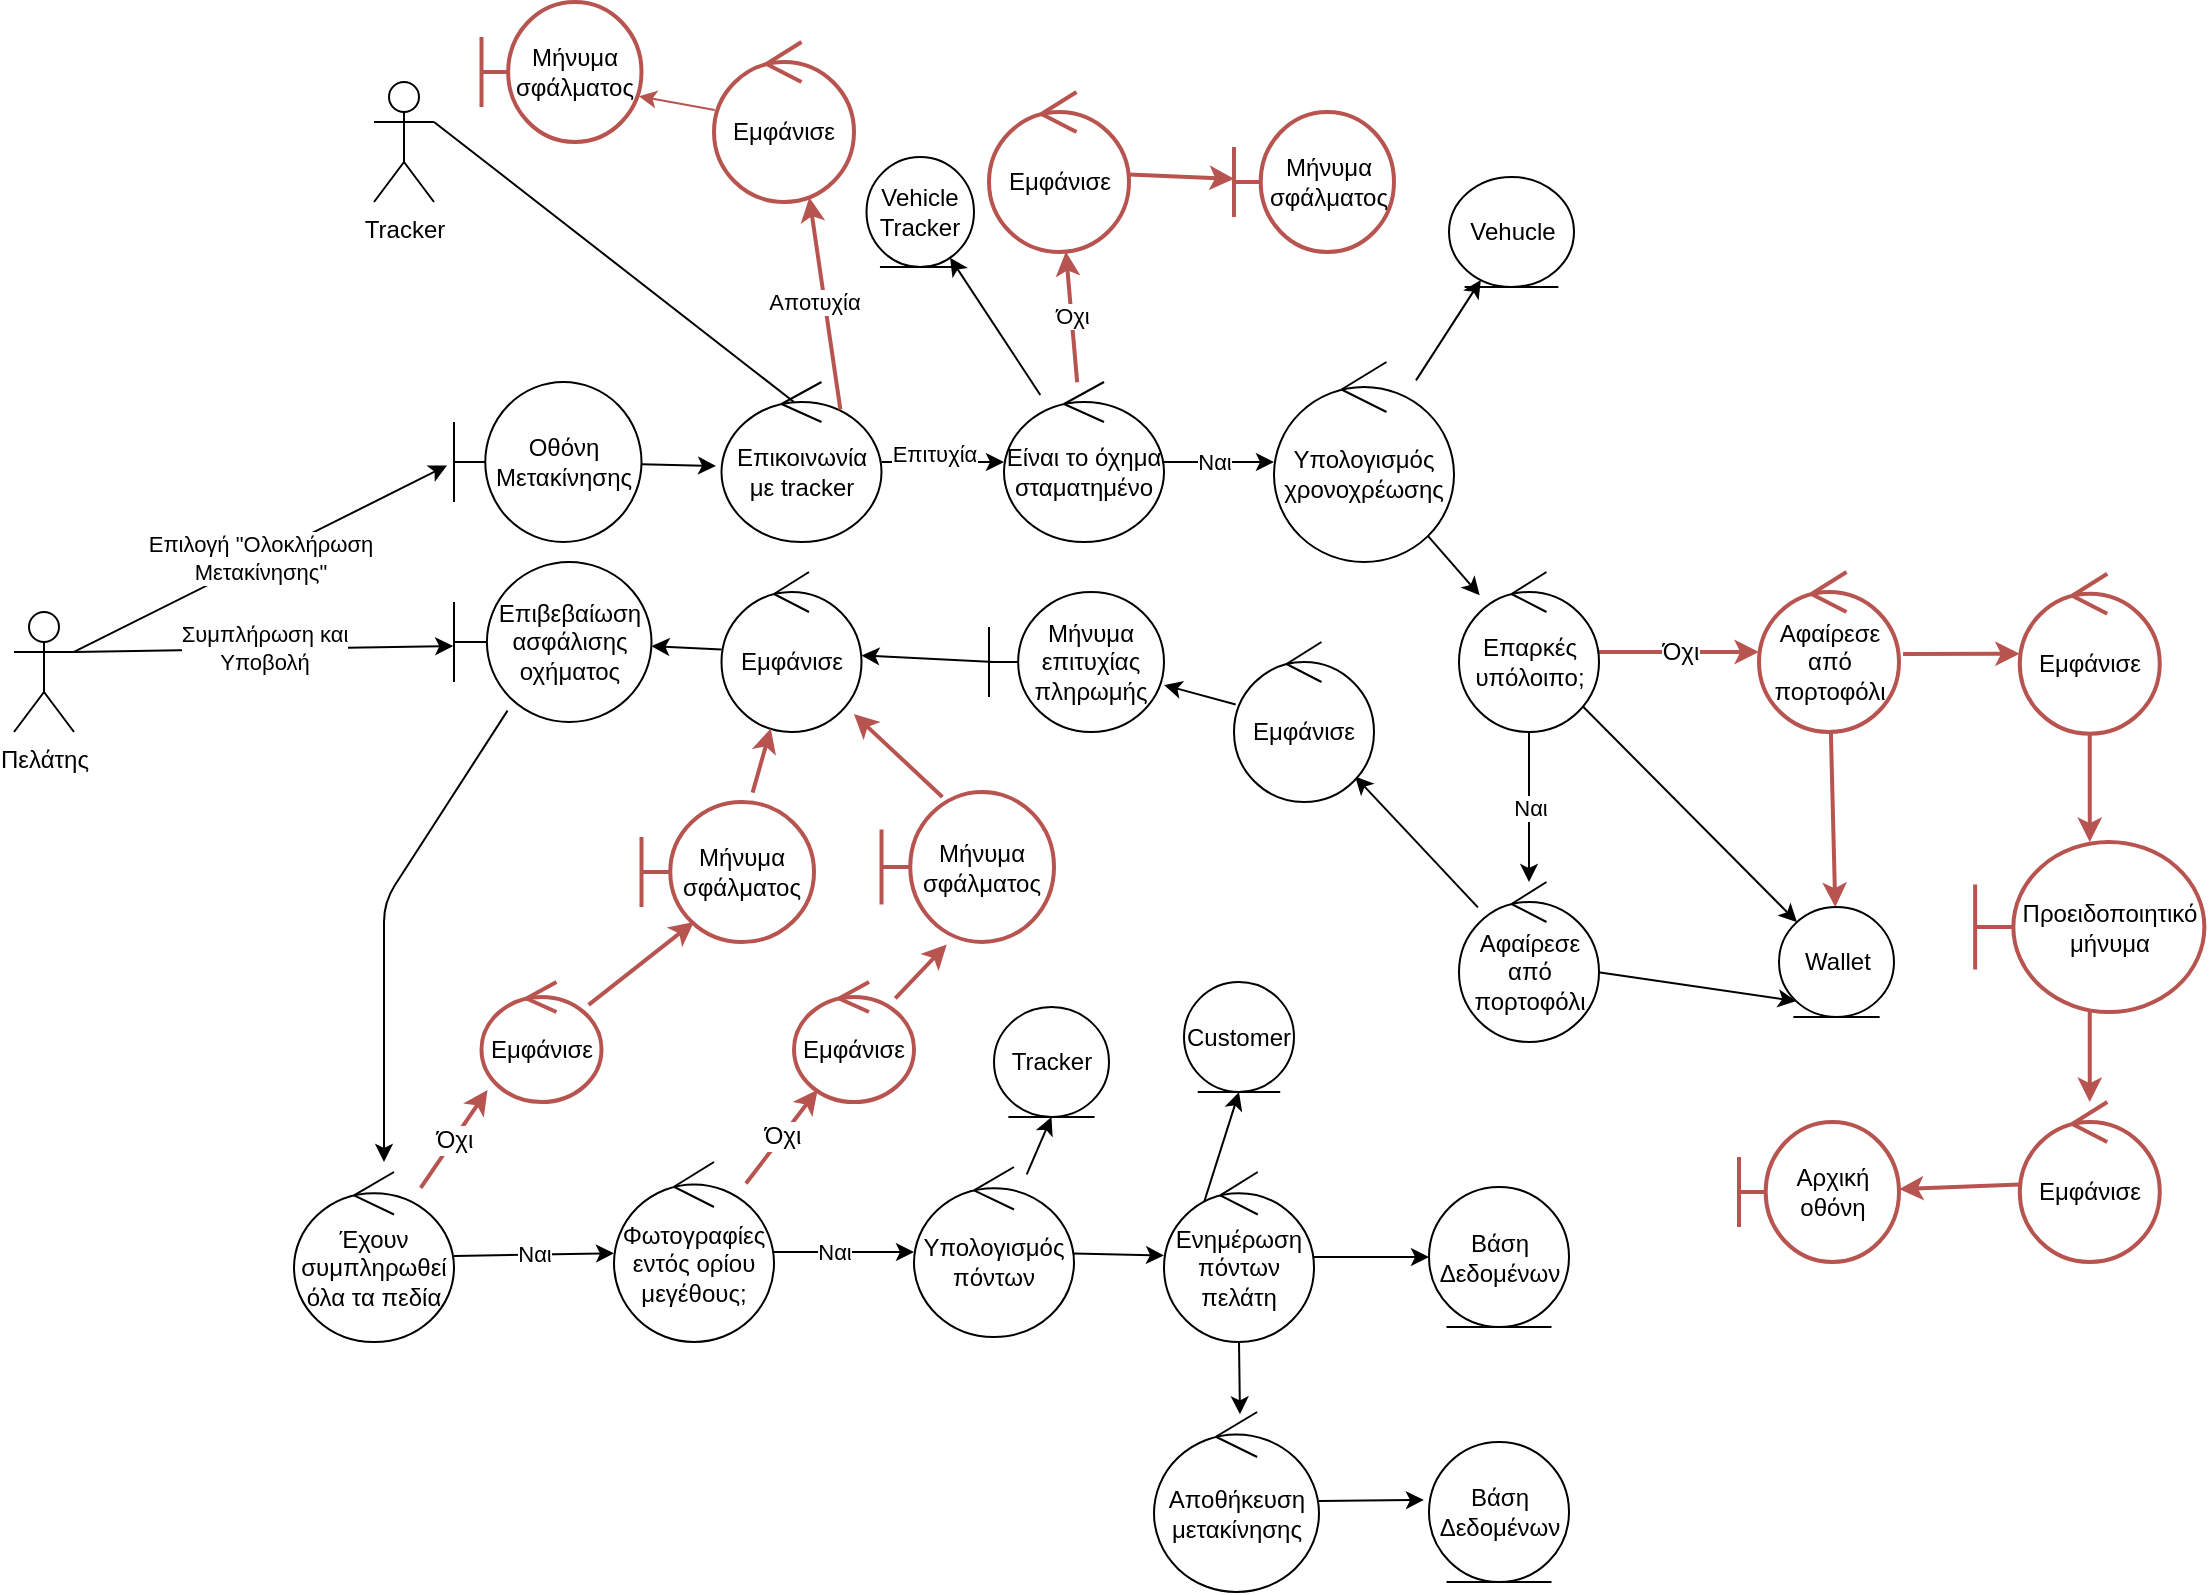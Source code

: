 <mxfile>
    <diagram id="zwPRGnRJBlrswf_2xyk5" name="Page-1">
        <mxGraphModel dx="1515" dy="394" grid="1" gridSize="10" guides="1" tooltips="1" connect="1" arrows="1" fold="1" page="1" pageScale="1" pageWidth="850" pageHeight="1100" math="0" shadow="0">
            <root>
                <mxCell id="0"/>
                <mxCell id="1" parent="0"/>
                <mxCell id="5" value="Επιλογή &quot;Ολοκλήρωση&lt;br&gt;Μετακίνησης&quot;" style="edgeStyle=none;html=1;entryX=-0.037;entryY=0.522;entryDx=0;entryDy=0;entryPerimeter=0;exitX=1;exitY=0.333;exitDx=0;exitDy=0;exitPerimeter=0;" parent="1" source="2" target="3" edge="1">
                    <mxGeometry relative="1" as="geometry"/>
                </mxCell>
                <mxCell id="55" value="Συμπλήρωση και&lt;br&gt;Υποβολή" style="edgeStyle=none;html=1;exitX=1;exitY=0.333;exitDx=0;exitDy=0;exitPerimeter=0;entryX=-0.004;entryY=0.525;entryDx=0;entryDy=0;entryPerimeter=0;endArrow=classic;endFill=1;" parent="1" source="2" target="51" edge="1">
                    <mxGeometry relative="1" as="geometry"/>
                </mxCell>
                <mxCell id="2" value="Πελάτης" style="shape=umlActor;verticalLabelPosition=bottom;verticalAlign=top;html=1;" parent="1" vertex="1">
                    <mxGeometry x="-110" y="315" width="30" height="60" as="geometry"/>
                </mxCell>
                <mxCell id="10" style="edgeStyle=none;html=1;entryX=-0.034;entryY=0.525;entryDx=0;entryDy=0;entryPerimeter=0;endArrow=classic;endFill=1;" parent="1" source="3" target="6" edge="1">
                    <mxGeometry relative="1" as="geometry"/>
                </mxCell>
                <mxCell id="3" value="Οθόνη Μετακίνησης" style="shape=umlBoundary;whiteSpace=wrap;html=1;" parent="1" vertex="1">
                    <mxGeometry x="110" y="200" width="93.75" height="80" as="geometry"/>
                </mxCell>
                <mxCell id="12" value="" style="edgeStyle=none;html=1;endArrow=classic;endFill=1;" parent="1" source="6" target="11" edge="1">
                    <mxGeometry relative="1" as="geometry">
                        <Array as="points">
                            <mxPoint x="360" y="240"/>
                        </Array>
                    </mxGeometry>
                </mxCell>
                <mxCell id="112" value="Επιτυχία" style="edgeLabel;html=1;align=center;verticalAlign=middle;resizable=0;points=[];" parent="12" vertex="1" connectable="0">
                    <mxGeometry x="-0.168" y="4" relative="1" as="geometry">
                        <mxPoint as="offset"/>
                    </mxGeometry>
                </mxCell>
                <mxCell id="6" value="Επικοινωνία με tracker" style="ellipse;shape=umlControl;whiteSpace=wrap;html=1;" parent="1" vertex="1">
                    <mxGeometry x="243.75" y="200" width="80" height="80" as="geometry"/>
                </mxCell>
                <mxCell id="93" style="edgeStyle=none;html=1;entryX=0.453;entryY=0.125;entryDx=0;entryDy=0;entryPerimeter=0;endArrow=none;endFill=0;exitX=1;exitY=0.333;exitDx=0;exitDy=0;exitPerimeter=0;" parent="1" source="7" target="6" edge="1">
                    <mxGeometry relative="1" as="geometry"/>
                </mxCell>
                <mxCell id="7" value="Tracker" style="shape=umlActor;verticalLabelPosition=bottom;verticalAlign=top;html=1;" parent="1" vertex="1">
                    <mxGeometry x="70" y="50" width="30" height="60" as="geometry"/>
                </mxCell>
                <mxCell id="14" value="" style="edgeStyle=none;html=1;endArrow=classic;endFill=1;" parent="1" source="11" target="13" edge="1">
                    <mxGeometry relative="1" as="geometry"/>
                </mxCell>
                <mxCell id="16" value="Όχι" style="edgeStyle=none;html=1;endArrow=classic;endFill=1;fillColor=#f8cecc;strokeColor=#b85450;strokeWidth=2;" parent="1" source="11" target="15" edge="1">
                    <mxGeometry relative="1" as="geometry"/>
                </mxCell>
                <mxCell id="21" value="" style="edgeStyle=none;html=1;endArrow=classic;endFill=1;" parent="1" source="11" target="20" edge="1">
                    <mxGeometry relative="1" as="geometry"/>
                </mxCell>
                <mxCell id="103" value="Ναι" style="edgeLabel;html=1;align=center;verticalAlign=middle;resizable=0;points=[];" parent="21" vertex="1" connectable="0">
                    <mxGeometry x="0.4" y="2" relative="1" as="geometry">
                        <mxPoint x="-14" y="2" as="offset"/>
                    </mxGeometry>
                </mxCell>
                <mxCell id="11" value="Είναι το όχημα σταματημένο" style="ellipse;shape=umlControl;whiteSpace=wrap;html=1;" parent="1" vertex="1">
                    <mxGeometry x="385" y="200" width="80" height="80" as="geometry"/>
                </mxCell>
                <mxCell id="13" value="Vehicle&lt;br&gt;Tracker" style="ellipse;shape=umlEntity;whiteSpace=wrap;html=1;direction=east;" parent="1" vertex="1">
                    <mxGeometry x="316.25" y="87.5" width="53.75" height="55" as="geometry"/>
                </mxCell>
                <mxCell id="18" value="" style="edgeStyle=none;html=1;endArrow=classic;endFill=1;fontSize=12;fillColor=none;strokeColor=#b85450;strokeWidth=2;" parent="1" source="15" target="17" edge="1">
                    <mxGeometry relative="1" as="geometry"/>
                </mxCell>
                <mxCell id="15" value="Εμφάνισε" style="ellipse;shape=umlControl;whiteSpace=wrap;html=1;fillColor=none;strokeColor=#b85450;strokeWidth=2;" parent="1" vertex="1">
                    <mxGeometry x="377.5" y="55" width="70" height="80" as="geometry"/>
                </mxCell>
                <mxCell id="17" value="Μήνυμα σφάλματος" style="shape=umlBoundary;whiteSpace=wrap;html=1;fillColor=none;strokeColor=#b85450;strokeWidth=2;" parent="1" vertex="1">
                    <mxGeometry x="500" y="65" width="80" height="70" as="geometry"/>
                </mxCell>
                <mxCell id="23" value="" style="edgeStyle=none;html=1;endArrow=classic;endFill=1;" parent="1" source="20" target="22" edge="1">
                    <mxGeometry relative="1" as="geometry"/>
                </mxCell>
                <mxCell id="25" value="" style="edgeStyle=none;html=1;endArrow=classic;endFill=1;" parent="1" source="20" target="24" edge="1">
                    <mxGeometry relative="1" as="geometry"/>
                </mxCell>
                <mxCell id="20" value="Υπολογισμός χρονοχρέωσης" style="ellipse;shape=umlControl;whiteSpace=wrap;html=1;" parent="1" vertex="1">
                    <mxGeometry x="520" y="190" width="90" height="100" as="geometry"/>
                </mxCell>
                <mxCell id="22" value="Vehucle" style="ellipse;shape=umlEntity;whiteSpace=wrap;html=1;direction=east;" parent="1" vertex="1">
                    <mxGeometry x="607.5" y="97.5" width="62.5" height="55" as="geometry"/>
                </mxCell>
                <mxCell id="27" value="Ναι" style="edgeStyle=none;html=1;endArrow=classic;endFill=1;" parent="1" source="24" target="26" edge="1">
                    <mxGeometry relative="1" as="geometry"/>
                </mxCell>
                <mxCell id="29" value="Όχι" style="edgeStyle=none;html=1;endArrow=classic;endFill=1;fontSize=12;fillColor=none;strokeColor=#b85450;strokeWidth=2;" parent="1" source="24" target="28" edge="1">
                    <mxGeometry relative="1" as="geometry"/>
                </mxCell>
                <mxCell id="34" value="" style="edgeStyle=none;html=1;endArrow=classic;endFill=1;" parent="1" source="24" target="33" edge="1">
                    <mxGeometry relative="1" as="geometry"/>
                </mxCell>
                <mxCell id="24" value="Επαρκές υπόλοιπο;" style="ellipse;shape=umlControl;whiteSpace=wrap;html=1;" parent="1" vertex="1">
                    <mxGeometry x="612.5" y="295" width="70" height="80" as="geometry"/>
                </mxCell>
                <mxCell id="36" style="edgeStyle=none;html=1;entryX=0;entryY=1;entryDx=0;entryDy=0;endArrow=classic;endFill=1;" parent="1" source="26" target="33" edge="1">
                    <mxGeometry relative="1" as="geometry"/>
                </mxCell>
                <mxCell id="46" value="" style="edgeStyle=none;html=1;endArrow=classic;endFill=1;" parent="1" source="26" target="45" edge="1">
                    <mxGeometry relative="1" as="geometry"/>
                </mxCell>
                <mxCell id="26" value="Αφαίρεσε από πορτοφόλι" style="ellipse;shape=umlControl;whiteSpace=wrap;html=1;" parent="1" vertex="1">
                    <mxGeometry x="612.5" y="450" width="70" height="80" as="geometry"/>
                </mxCell>
                <mxCell id="35" style="edgeStyle=none;html=1;endArrow=classic;endFill=1;fontSize=12;fillColor=none;strokeColor=#b85450;strokeWidth=2;" parent="1" source="28" target="33" edge="1">
                    <mxGeometry relative="1" as="geometry"/>
                </mxCell>
                <mxCell id="38" value="" style="edgeStyle=none;html=1;endArrow=classic;endFill=1;fontSize=12;fillColor=none;strokeColor=#b85450;strokeWidth=2;exitX=1.029;exitY=0.513;exitDx=0;exitDy=0;exitPerimeter=0;" parent="1" source="28" target="37" edge="1">
                    <mxGeometry relative="1" as="geometry">
                        <mxPoint x="840.005" y="375.002" as="sourcePoint"/>
                    </mxGeometry>
                </mxCell>
                <mxCell id="28" value="Αφαίρεσε από πορτοφόλι" style="ellipse;shape=umlControl;whiteSpace=wrap;html=1;fillColor=none;strokeColor=#b85450;strokeWidth=2;" parent="1" vertex="1">
                    <mxGeometry x="762.5" y="295" width="70" height="80" as="geometry"/>
                </mxCell>
                <mxCell id="33" value="Wallet" style="ellipse;shape=umlEntity;whiteSpace=wrap;html=1;direction=east;" parent="1" vertex="1">
                    <mxGeometry x="772.5" y="462.5" width="57.5" height="55" as="geometry"/>
                </mxCell>
                <mxCell id="40" value="" style="edgeStyle=none;html=1;endArrow=classic;endFill=1;fontSize=12;fillColor=none;strokeColor=#b85450;strokeWidth=2;" parent="1" source="37" target="39" edge="1">
                    <mxGeometry relative="1" as="geometry"/>
                </mxCell>
                <mxCell id="37" value="Εμφάνισε" style="ellipse;shape=umlControl;whiteSpace=wrap;html=1;fillColor=none;strokeColor=#b85450;strokeWidth=2;" parent="1" vertex="1">
                    <mxGeometry x="892.88" y="295.88" width="70" height="80" as="geometry"/>
                </mxCell>
                <mxCell id="42" value="" style="edgeStyle=none;html=1;endArrow=classic;endFill=1;fontSize=12;fillColor=none;strokeColor=#b85450;strokeWidth=2;" parent="1" source="39" target="41" edge="1">
                    <mxGeometry relative="1" as="geometry"/>
                </mxCell>
                <mxCell id="39" value="Προειδοποιητικό μήνυμα" style="shape=umlBoundary;whiteSpace=wrap;html=1;fillColor=none;strokeColor=#b85450;strokeWidth=2;" parent="1" vertex="1">
                    <mxGeometry x="870.57" y="430" width="114.62" height="85" as="geometry"/>
                </mxCell>
                <mxCell id="44" value="" style="edgeStyle=none;html=1;endArrow=classic;endFill=1;fontSize=12;fillColor=none;strokeColor=#b85450;strokeWidth=2;" parent="1" source="41" target="43" edge="1">
                    <mxGeometry relative="1" as="geometry"/>
                </mxCell>
                <mxCell id="41" value="Εμφάνισε" style="ellipse;shape=umlControl;whiteSpace=wrap;html=1;fillColor=none;strokeColor=#b85450;strokeWidth=2;" parent="1" vertex="1">
                    <mxGeometry x="892.88" y="560" width="70" height="80" as="geometry"/>
                </mxCell>
                <mxCell id="43" value="Αρχική οθόνη" style="shape=umlBoundary;whiteSpace=wrap;html=1;fillColor=none;strokeColor=#b85450;strokeWidth=2;" parent="1" vertex="1">
                    <mxGeometry x="752.5" y="570" width="80" height="70" as="geometry"/>
                </mxCell>
                <mxCell id="91" value="" style="edgeStyle=none;html=1;strokeWidth=1;endArrow=classic;endFill=1;" parent="1" source="45" target="47" edge="1">
                    <mxGeometry relative="1" as="geometry">
                        <Array as="points"/>
                    </mxGeometry>
                </mxCell>
                <mxCell id="45" value="Εμφάνισε" style="ellipse;shape=umlControl;whiteSpace=wrap;html=1;" parent="1" vertex="1">
                    <mxGeometry x="500" y="330" width="70" height="80" as="geometry"/>
                </mxCell>
                <mxCell id="50" value="" style="edgeStyle=none;html=1;endArrow=classic;endFill=1;exitX=0.029;exitY=0.5;exitDx=0;exitDy=0;exitPerimeter=0;" parent="1" source="47" target="49" edge="1">
                    <mxGeometry relative="1" as="geometry"/>
                </mxCell>
                <mxCell id="47" value="Μήνυμα επιτυχίας πληρωμής" style="shape=umlBoundary;whiteSpace=wrap;html=1;" parent="1" vertex="1">
                    <mxGeometry x="377.5" y="305" width="87.5" height="70" as="geometry"/>
                </mxCell>
                <mxCell id="52" value="" style="edgeStyle=none;html=1;endArrow=classic;endFill=1;" parent="1" source="49" target="51" edge="1">
                    <mxGeometry relative="1" as="geometry"/>
                </mxCell>
                <mxCell id="49" value="Εμφάνισε" style="ellipse;shape=umlControl;whiteSpace=wrap;html=1;" parent="1" vertex="1">
                    <mxGeometry x="243.75" y="295" width="70" height="80" as="geometry"/>
                </mxCell>
                <mxCell id="57" value="" style="edgeStyle=none;html=1;endArrow=classic;endFill=1;exitX=0.271;exitY=0.929;exitDx=0;exitDy=0;exitPerimeter=0;" parent="1" source="51" edge="1">
                    <mxGeometry relative="1" as="geometry">
                        <mxPoint x="75" y="590" as="targetPoint"/>
                        <Array as="points">
                            <mxPoint x="75" y="460"/>
                        </Array>
                    </mxGeometry>
                </mxCell>
                <mxCell id="51" value="Επιβεβαίωση&lt;br&gt;ασφάλισης&lt;br&gt;οχήματος" style="shape=umlBoundary;whiteSpace=wrap;html=1;" parent="1" vertex="1">
                    <mxGeometry x="110" y="290" width="98.75" height="80" as="geometry"/>
                </mxCell>
                <mxCell id="62" value="Όχι" style="edgeStyle=none;html=1;endArrow=classic;endFill=1;entryX=0.05;entryY=0.9;entryDx=0;entryDy=0;entryPerimeter=0;fontSize=12;fillColor=none;strokeColor=#b85450;strokeWidth=2;" parent="1" source="56" target="59" edge="1">
                    <mxGeometry relative="1" as="geometry"/>
                </mxCell>
                <mxCell id="65" value="Ναι" style="edgeStyle=none;html=1;endArrow=classic;endFill=1;" parent="1" source="56" target="58" edge="1">
                    <mxGeometry relative="1" as="geometry"/>
                </mxCell>
                <mxCell id="56" value="Έχουν συμπληρωθεί όλα τα πεδία" style="ellipse;shape=umlControl;whiteSpace=wrap;html=1;" parent="1" vertex="1">
                    <mxGeometry x="30" y="595" width="80" height="85" as="geometry"/>
                </mxCell>
                <mxCell id="67" value="Όχι" style="edgeStyle=none;html=1;endArrow=classic;endFill=1;fontSize=12;fillColor=none;strokeColor=#b85450;strokeWidth=2;" parent="1" source="58" target="66" edge="1">
                    <mxGeometry relative="1" as="geometry"/>
                </mxCell>
                <mxCell id="74" value="" style="edgeStyle=none;html=1;endArrow=classic;endFill=1;" parent="1" source="58" target="73" edge="1">
                    <mxGeometry relative="1" as="geometry"/>
                </mxCell>
                <mxCell id="98" value="Ναι" style="edgeLabel;html=1;align=center;verticalAlign=middle;resizable=0;points=[];" parent="74" vertex="1" connectable="0">
                    <mxGeometry x="-0.457" y="-2" relative="1" as="geometry">
                        <mxPoint x="11" y="-2" as="offset"/>
                    </mxGeometry>
                </mxCell>
                <mxCell id="58" value="Φωτογραφίες εντός ορίου μεγέθους;" style="ellipse;shape=umlControl;whiteSpace=wrap;html=1;" parent="1" vertex="1">
                    <mxGeometry x="190" y="590" width="80" height="90" as="geometry"/>
                </mxCell>
                <mxCell id="64" value="" style="edgeStyle=none;html=1;endArrow=classic;endFill=1;fontSize=12;fillColor=none;strokeColor=#b85450;strokeWidth=2;" parent="1" source="59" edge="1">
                    <mxGeometry relative="1" as="geometry">
                        <mxPoint x="230" y="470" as="targetPoint"/>
                    </mxGeometry>
                </mxCell>
                <mxCell id="59" value="Εμφάνισε" style="ellipse;shape=umlControl;whiteSpace=wrap;html=1;fillColor=none;strokeColor=#b85450;strokeWidth=2;" parent="1" vertex="1">
                    <mxGeometry x="123.75" y="500" width="60" height="60" as="geometry"/>
                </mxCell>
                <mxCell id="63" style="edgeStyle=none;html=1;endArrow=classic;endFill=1;fontSize=12;fillColor=none;strokeColor=#b85450;strokeWidth=2;exitX=0.644;exitY=-0.067;exitDx=0;exitDy=0;exitPerimeter=0;" parent="1" source="61" target="49" edge="1">
                    <mxGeometry relative="1" as="geometry"/>
                </mxCell>
                <mxCell id="61" value="Μήνυμα σφάλματος" style="shape=umlBoundary;whiteSpace=wrap;html=1;fillColor=none;strokeColor=#b85450;strokeWidth=2;" parent="1" vertex="1">
                    <mxGeometry x="203.75" y="410" width="86.25" height="70" as="geometry"/>
                </mxCell>
                <mxCell id="69" style="edgeStyle=none;html=1;entryX=0.378;entryY=1.017;entryDx=0;entryDy=0;entryPerimeter=0;endArrow=classic;endFill=1;fontSize=12;fillColor=none;strokeColor=#b85450;strokeWidth=2;" parent="1" source="66" target="68" edge="1">
                    <mxGeometry relative="1" as="geometry"/>
                </mxCell>
                <mxCell id="66" value="Εμφάνισε" style="ellipse;shape=umlControl;whiteSpace=wrap;html=1;fillColor=none;strokeColor=#b85450;strokeWidth=2;" parent="1" vertex="1">
                    <mxGeometry x="280" y="500" width="60" height="60" as="geometry"/>
                </mxCell>
                <mxCell id="71" style="edgeStyle=none;html=1;entryX=0.946;entryY=0.888;entryDx=0;entryDy=0;entryPerimeter=0;endArrow=classic;endFill=1;fontSize=12;fillColor=none;strokeColor=#b85450;strokeWidth=2;exitX=0.353;exitY=0.033;exitDx=0;exitDy=0;exitPerimeter=0;" parent="1" source="68" target="49" edge="1">
                    <mxGeometry relative="1" as="geometry"/>
                </mxCell>
                <mxCell id="68" value="Μήνυμα σφάλματος" style="shape=umlBoundary;whiteSpace=wrap;html=1;fillColor=none;strokeColor=#b85450;strokeWidth=2;" parent="1" vertex="1">
                    <mxGeometry x="323.75" y="405" width="86.25" height="75" as="geometry"/>
                </mxCell>
                <mxCell id="76" value="" style="edgeStyle=none;html=1;endArrow=classic;endFill=1;" parent="1" source="73" target="75" edge="1">
                    <mxGeometry relative="1" as="geometry"/>
                </mxCell>
                <mxCell id="78" value="" style="edgeStyle=none;html=1;endArrow=classic;endFill=1;entryX=0.5;entryY=1;entryDx=0;entryDy=0;" parent="1" source="73" target="77" edge="1">
                    <mxGeometry relative="1" as="geometry"/>
                </mxCell>
                <mxCell id="73" value="Υπολογισμός πόντων" style="ellipse;shape=umlControl;whiteSpace=wrap;html=1;" parent="1" vertex="1">
                    <mxGeometry x="340" y="592.5" width="80" height="85" as="geometry"/>
                </mxCell>
                <mxCell id="80" value="" style="edgeStyle=none;html=1;endArrow=classic;endFill=1;" parent="1" source="75" target="79" edge="1">
                    <mxGeometry relative="1" as="geometry"/>
                </mxCell>
                <mxCell id="83" value="" style="edgeStyle=none;html=1;endArrow=classic;endFill=1;entryX=0.521;entryY=0.013;entryDx=0;entryDy=0;entryPerimeter=0;" parent="1" source="75" target="99" edge="1">
                    <mxGeometry relative="1" as="geometry"/>
                </mxCell>
                <mxCell id="107" style="edgeStyle=none;html=1;entryX=0.5;entryY=1;entryDx=0;entryDy=0;exitX=0.266;exitY=0.181;exitDx=0;exitDy=0;exitPerimeter=0;" parent="1" source="75" target="106" edge="1">
                    <mxGeometry relative="1" as="geometry"/>
                </mxCell>
                <mxCell id="75" value="Ενημέρωση πόντων πελάτη" style="ellipse;shape=umlControl;whiteSpace=wrap;html=1;" parent="1" vertex="1">
                    <mxGeometry x="465" y="595" width="75" height="85" as="geometry"/>
                </mxCell>
                <mxCell id="77" value="Tracker" style="ellipse;shape=umlEntity;whiteSpace=wrap;html=1;direction=east;" parent="1" vertex="1">
                    <mxGeometry x="380" y="512.5" width="57.5" height="55" as="geometry"/>
                </mxCell>
                <mxCell id="79" value="Βάση Δεδομένων" style="ellipse;shape=umlEntity;whiteSpace=wrap;html=1;" parent="1" vertex="1">
                    <mxGeometry x="597.5" y="602.5" width="70" height="70" as="geometry"/>
                </mxCell>
                <mxCell id="102" style="edgeStyle=none;html=1;entryX=-0.036;entryY=0.414;entryDx=0;entryDy=0;entryPerimeter=0;strokeWidth=1;" parent="1" source="99" target="101" edge="1">
                    <mxGeometry relative="1" as="geometry"/>
                </mxCell>
                <mxCell id="99" value="Αποθήκευση μετακίνησης" style="ellipse;shape=umlControl;whiteSpace=wrap;html=1;" parent="1" vertex="1">
                    <mxGeometry x="460" y="715" width="82.5" height="90" as="geometry"/>
                </mxCell>
                <mxCell id="101" value="Βάση Δεδομένων" style="ellipse;shape=umlEntity;whiteSpace=wrap;html=1;" parent="1" vertex="1">
                    <mxGeometry x="597.5" y="730.0" width="70" height="70" as="geometry"/>
                </mxCell>
                <mxCell id="106" value="Customer" style="ellipse;shape=umlEntity;whiteSpace=wrap;html=1;direction=east;" parent="1" vertex="1">
                    <mxGeometry x="475" y="500" width="55" height="55" as="geometry"/>
                </mxCell>
                <mxCell id="111" style="edgeStyle=none;html=1;entryX=0.983;entryY=0.673;entryDx=0;entryDy=0;entryPerimeter=0;strokeColor=#B85450;" parent="1" source="108" target="110" edge="1">
                    <mxGeometry relative="1" as="geometry"/>
                </mxCell>
                <mxCell id="108" value="Εμφάνισε" style="ellipse;shape=umlControl;whiteSpace=wrap;html=1;fillColor=none;strokeColor=#b85450;strokeWidth=2;" parent="1" vertex="1">
                    <mxGeometry x="240" y="30" width="70" height="80" as="geometry"/>
                </mxCell>
                <mxCell id="109" value="Αποτυχία" style="edgeStyle=none;html=1;endArrow=classic;endFill=1;fillColor=#f8cecc;strokeColor=#b85450;strokeWidth=2;exitX=0.743;exitY=0.172;exitDx=0;exitDy=0;exitPerimeter=0;entryX=0.681;entryY=0.972;entryDx=0;entryDy=0;entryPerimeter=0;" parent="1" source="6" target="108" edge="1">
                    <mxGeometry x="0.029" y="5" relative="1" as="geometry">
                        <mxPoint x="306.063" y="200.294" as="sourcePoint"/>
                        <mxPoint x="299.995" y="134.997" as="targetPoint"/>
                        <mxPoint as="offset"/>
                    </mxGeometry>
                </mxCell>
                <mxCell id="110" value="Μήνυμα σφάλματος" style="shape=umlBoundary;whiteSpace=wrap;html=1;fillColor=none;strokeColor=#b85450;strokeWidth=2;" parent="1" vertex="1">
                    <mxGeometry x="123.75" y="10" width="80" height="70" as="geometry"/>
                </mxCell>
            </root>
        </mxGraphModel>
    </diagram>
</mxfile>